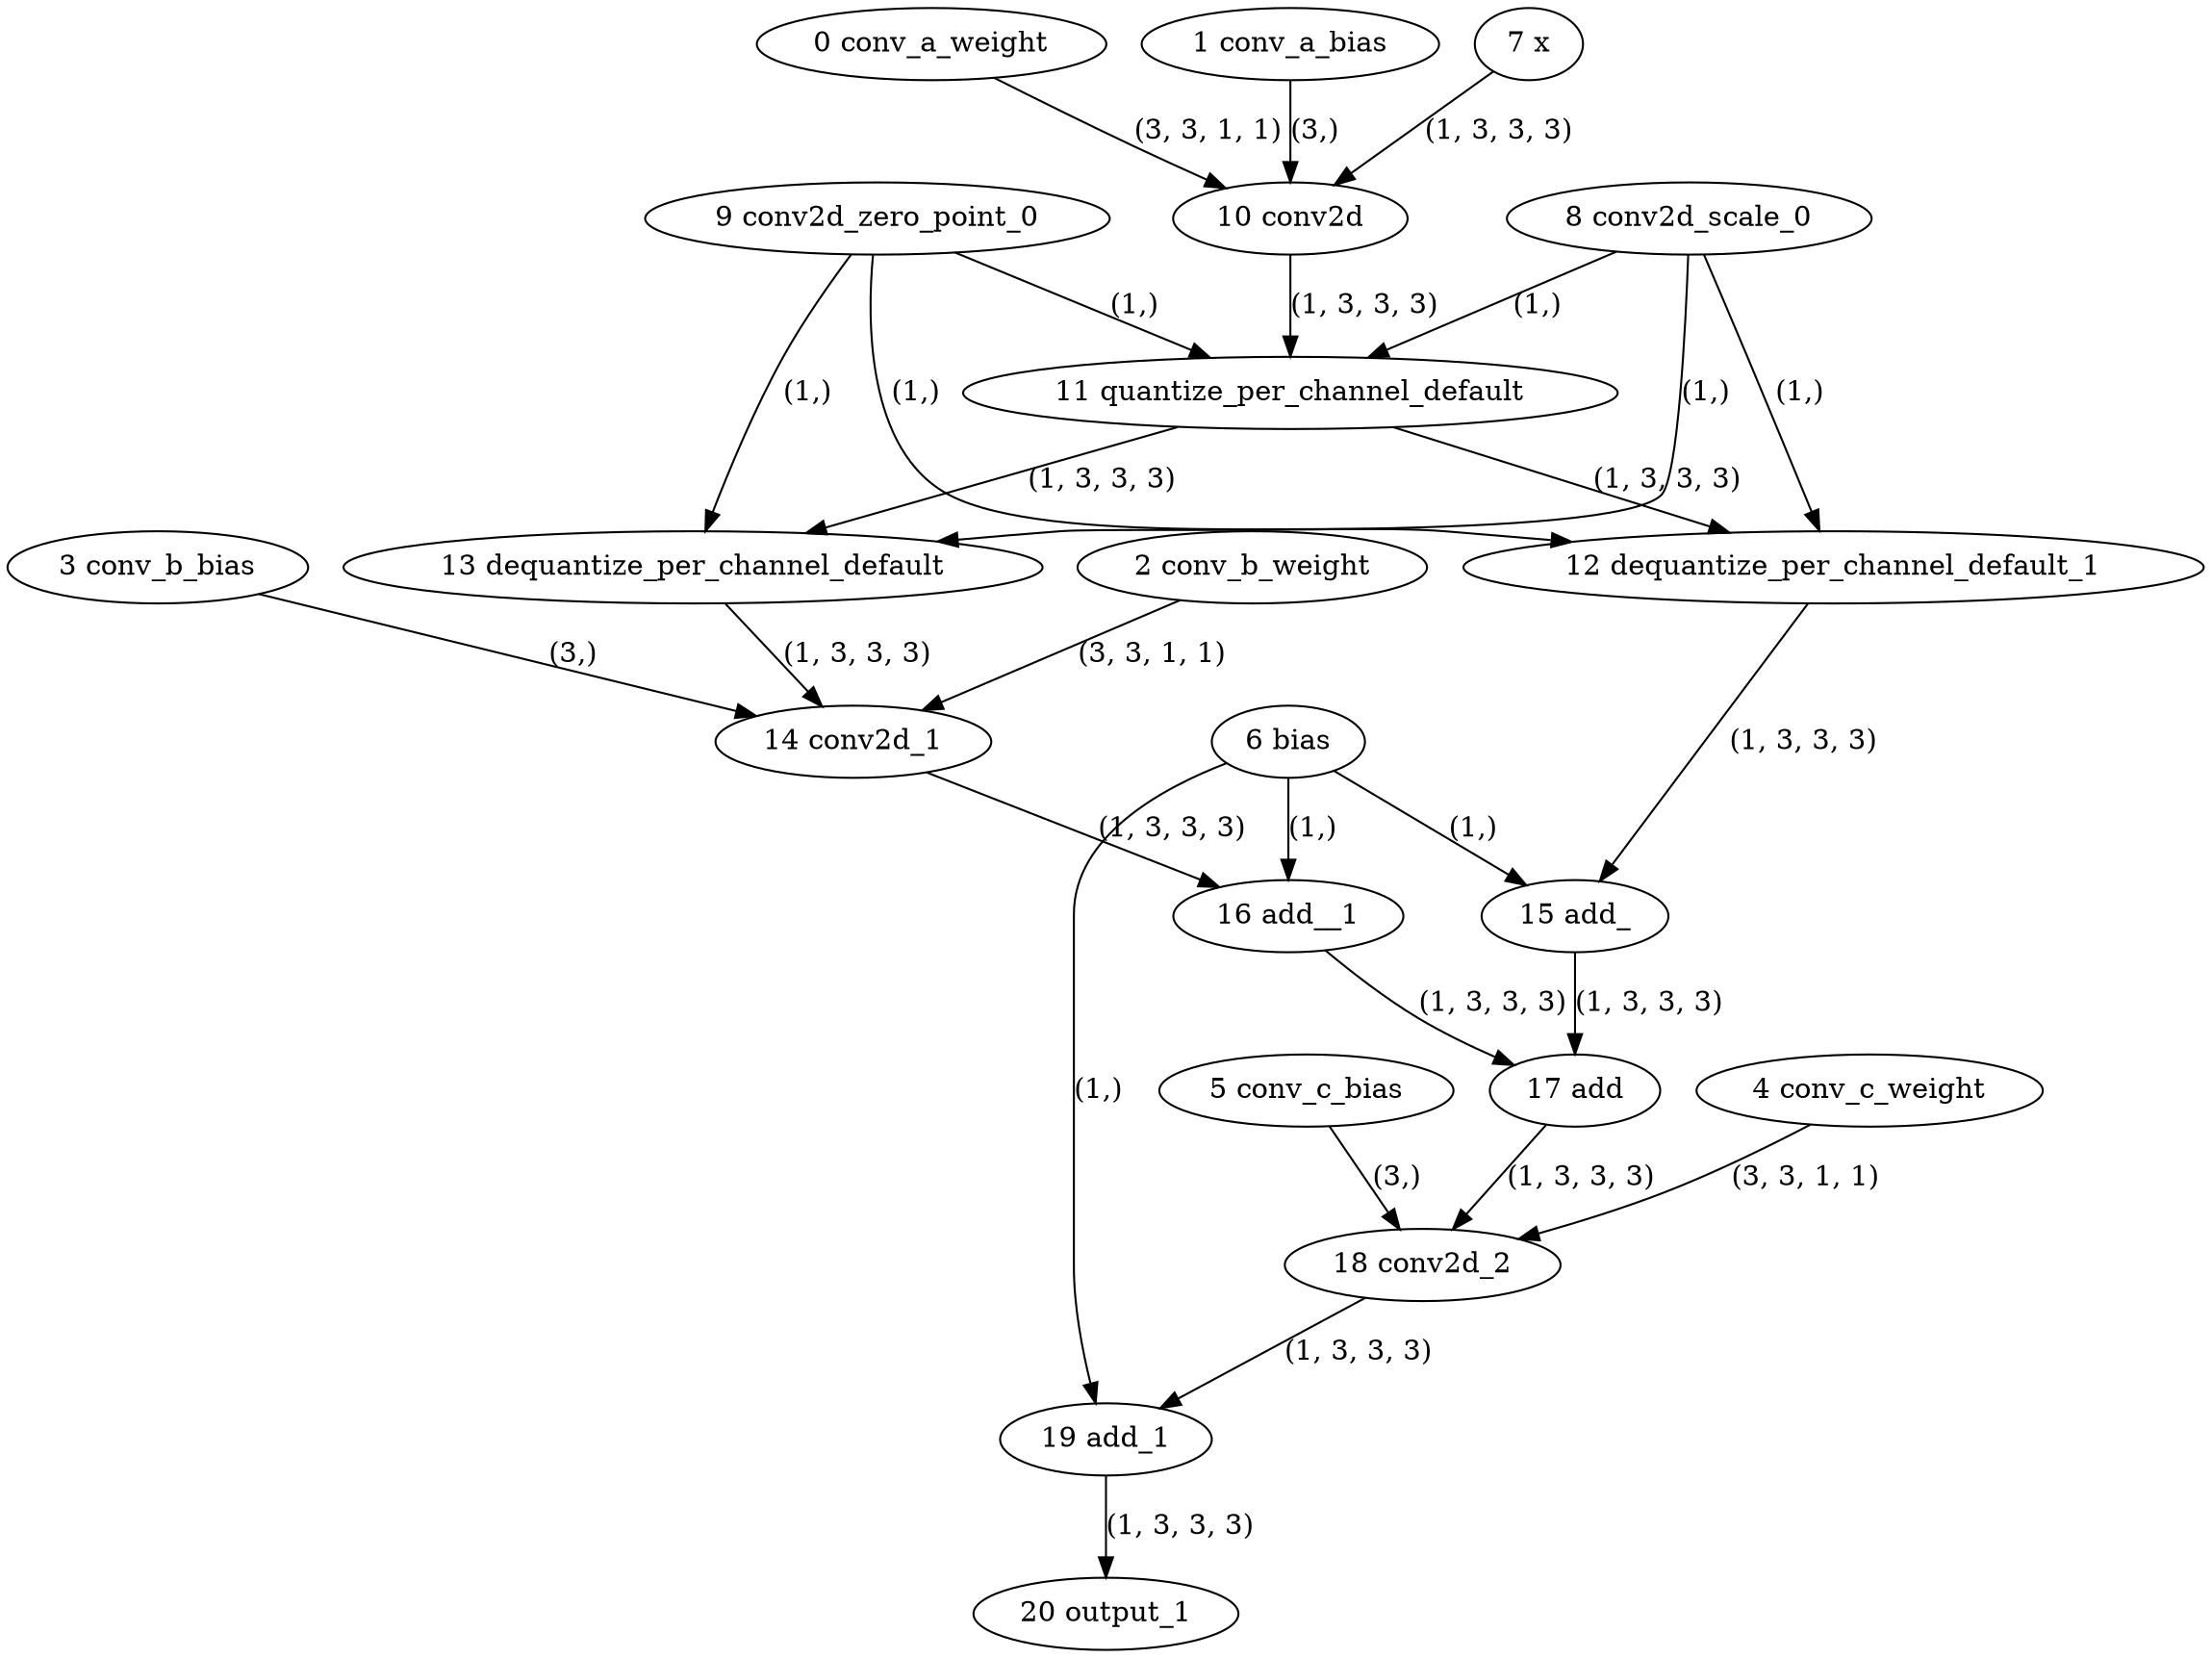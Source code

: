 strict digraph  {
"0 conv_a_weight" [id=0, type=get_attr];
"1 conv_a_bias" [id=1, type=get_attr];
"2 conv_b_weight" [id=2, type=get_attr];
"3 conv_b_bias" [id=3, type=get_attr];
"4 conv_c_weight" [id=4, type=get_attr];
"5 conv_c_bias" [id=5, type=get_attr];
"6 bias" [id=6, type=get_attr];
"7 x" [id=7, type=input];
"8 conv2d_scale_0" [id=8, type=get_attr];
"9 conv2d_zero_point_0" [id=9, type=get_attr];
"10 conv2d" [id=10, type=conv2d];
"11 quantize_per_channel_default" [id=11, type=quantize_per_channel];
"12 dequantize_per_channel_default_1" [id=12, type=dequantize_per_channel];
"13 dequantize_per_channel_default" [id=13, type=dequantize_per_channel];
"14 conv2d_1" [id=14, type=conv2d];
"15 add_" [id=15, type=add_];
"16 add__1" [id=16, type=add_];
"17 add" [id=17, type=add];
"18 conv2d_2" [id=18, type=conv2d];
"19 add_1" [id=19, type=add];
"20 output_1" [id=20, type=output];
"0 conv_a_weight" -> "10 conv2d"  [label="(3, 3, 1, 1)", style=solid];
"1 conv_a_bias" -> "10 conv2d"  [label="(3,)", style=solid];
"2 conv_b_weight" -> "14 conv2d_1"  [label="(3, 3, 1, 1)", style=solid];
"3 conv_b_bias" -> "14 conv2d_1"  [label="(3,)", style=solid];
"4 conv_c_weight" -> "18 conv2d_2"  [label="(3, 3, 1, 1)", style=solid];
"5 conv_c_bias" -> "18 conv2d_2"  [label="(3,)", style=solid];
"6 bias" -> "15 add_"  [label="(1,)", style=solid];
"6 bias" -> "16 add__1"  [label="(1,)", style=solid];
"6 bias" -> "19 add_1"  [label="(1,)", style=solid];
"7 x" -> "10 conv2d"  [label="(1, 3, 3, 3)", style=solid];
"8 conv2d_scale_0" -> "11 quantize_per_channel_default"  [label="(1,)", style=solid];
"8 conv2d_scale_0" -> "12 dequantize_per_channel_default_1"  [label="(1,)", style=solid];
"8 conv2d_scale_0" -> "13 dequantize_per_channel_default"  [label="(1,)", style=solid];
"9 conv2d_zero_point_0" -> "11 quantize_per_channel_default"  [label="(1,)", style=solid];
"9 conv2d_zero_point_0" -> "12 dequantize_per_channel_default_1"  [label="(1,)", style=solid];
"9 conv2d_zero_point_0" -> "13 dequantize_per_channel_default"  [label="(1,)", style=solid];
"10 conv2d" -> "11 quantize_per_channel_default"  [label="(1, 3, 3, 3)", style=solid];
"11 quantize_per_channel_default" -> "12 dequantize_per_channel_default_1"  [label="(1, 3, 3, 3)", style=solid];
"11 quantize_per_channel_default" -> "13 dequantize_per_channel_default"  [label="(1, 3, 3, 3)", style=solid];
"12 dequantize_per_channel_default_1" -> "15 add_"  [label="(1, 3, 3, 3)", style=solid];
"13 dequantize_per_channel_default" -> "14 conv2d_1"  [label="(1, 3, 3, 3)", style=solid];
"14 conv2d_1" -> "16 add__1"  [label="(1, 3, 3, 3)", style=solid];
"15 add_" -> "17 add"  [label="(1, 3, 3, 3)", style=solid];
"16 add__1" -> "17 add"  [label="(1, 3, 3, 3)", style=solid];
"17 add" -> "18 conv2d_2"  [label="(1, 3, 3, 3)", style=solid];
"18 conv2d_2" -> "19 add_1"  [label="(1, 3, 3, 3)", style=solid];
"19 add_1" -> "20 output_1"  [label="(1, 3, 3, 3)", style=solid];
}
